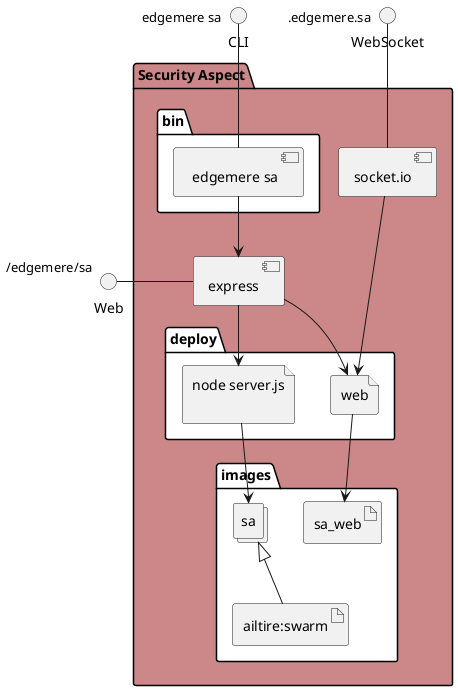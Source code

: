 @startuml
  interface CLI
  interface Web
  interface WebSocket
package "Security Aspect" #cc8888 {
  component express as REST
  component socket.io as socket
  folder bin #ffffff {
    component " edgemere sa" as binName
  }
  binName --> REST

  folder deploy #ffffff {
      file "node server.js\n" as sa_container
      REST --> sa_container

  
    file "web" as web_container
    REST --> web_container
    socket ---> web_container
  
  }
  folder images #ffffff {
    collections "sa" as saimage
    artifact "ailtire:swarm" as ailtireswarm
    saimage <|-- ailtireswarm
    sa_container --> saimage

  
      artifact "sa_web" as sa_web
      web_container --> sa_web
    
  }
}
CLI " edgemere sa" -- binName
Web "/edgemere/sa" - REST
WebSocket ".edgemere.sa" -- socket

@enduml
